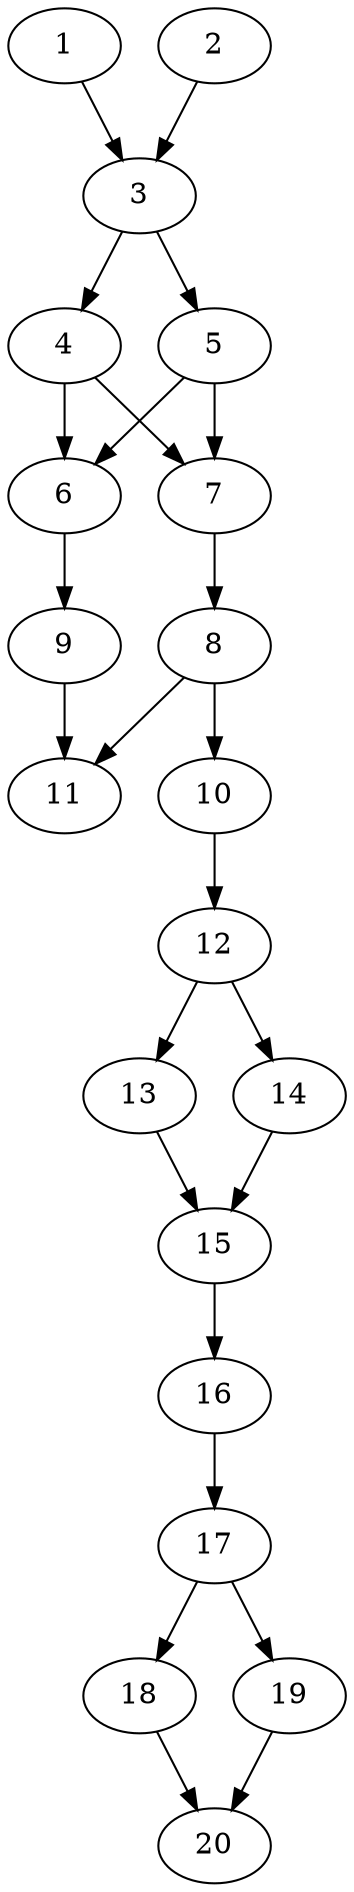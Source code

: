 // DAG automatically generated by daggen at Thu Oct  3 13:58:42 2019
// ./daggen --dot -n 20 --ccr 0.3 --fat 0.3 --regular 0.7 --density 0.9 --mindata 5242880 --maxdata 52428800 
digraph G {
  1 [size="66003627", alpha="0.13", expect_size="19801088"] 
  1 -> 3 [size ="19801088"]
  2 [size="123962027", alpha="0.09", expect_size="37188608"] 
  2 -> 3 [size ="37188608"]
  3 [size="119705600", alpha="0.00", expect_size="35911680"] 
  3 -> 4 [size ="35911680"]
  3 -> 5 [size ="35911680"]
  4 [size="125286400", alpha="0.10", expect_size="37585920"] 
  4 -> 6 [size ="37585920"]
  4 -> 7 [size ="37585920"]
  5 [size="77677227", alpha="0.07", expect_size="23303168"] 
  5 -> 6 [size ="23303168"]
  5 -> 7 [size ="23303168"]
  6 [size="73427627", alpha="0.09", expect_size="22028288"] 
  6 -> 9 [size ="22028288"]
  7 [size="159873707", alpha="0.02", expect_size="47962112"] 
  7 -> 8 [size ="47962112"]
  8 [size="101488640", alpha="0.19", expect_size="30446592"] 
  8 -> 10 [size ="30446592"]
  8 -> 11 [size ="30446592"]
  9 [size="115961173", alpha="0.07", expect_size="34788352"] 
  9 -> 11 [size ="34788352"]
  10 [size="134966613", alpha="0.19", expect_size="40489984"] 
  10 -> 12 [size ="40489984"]
  11 [size="19985067", alpha="0.00", expect_size="5995520"] 
  12 [size="123709440", alpha="0.01", expect_size="37112832"] 
  12 -> 13 [size ="37112832"]
  12 -> 14 [size ="37112832"]
  13 [size="35252907", alpha="0.14", expect_size="10575872"] 
  13 -> 15 [size ="10575872"]
  14 [size="38693547", alpha="0.01", expect_size="11608064"] 
  14 -> 15 [size ="11608064"]
  15 [size="114165760", alpha="0.08", expect_size="34249728"] 
  15 -> 16 [size ="34249728"]
  16 [size="166737920", alpha="0.12", expect_size="50021376"] 
  16 -> 17 [size ="50021376"]
  17 [size="77595307", alpha="0.17", expect_size="23278592"] 
  17 -> 18 [size ="23278592"]
  17 -> 19 [size ="23278592"]
  18 [size="96395947", alpha="0.00", expect_size="28918784"] 
  18 -> 20 [size ="28918784"]
  19 [size="92299947", alpha="0.16", expect_size="27689984"] 
  19 -> 20 [size ="27689984"]
  20 [size="147725653", alpha="0.15", expect_size="44317696"] 
}
